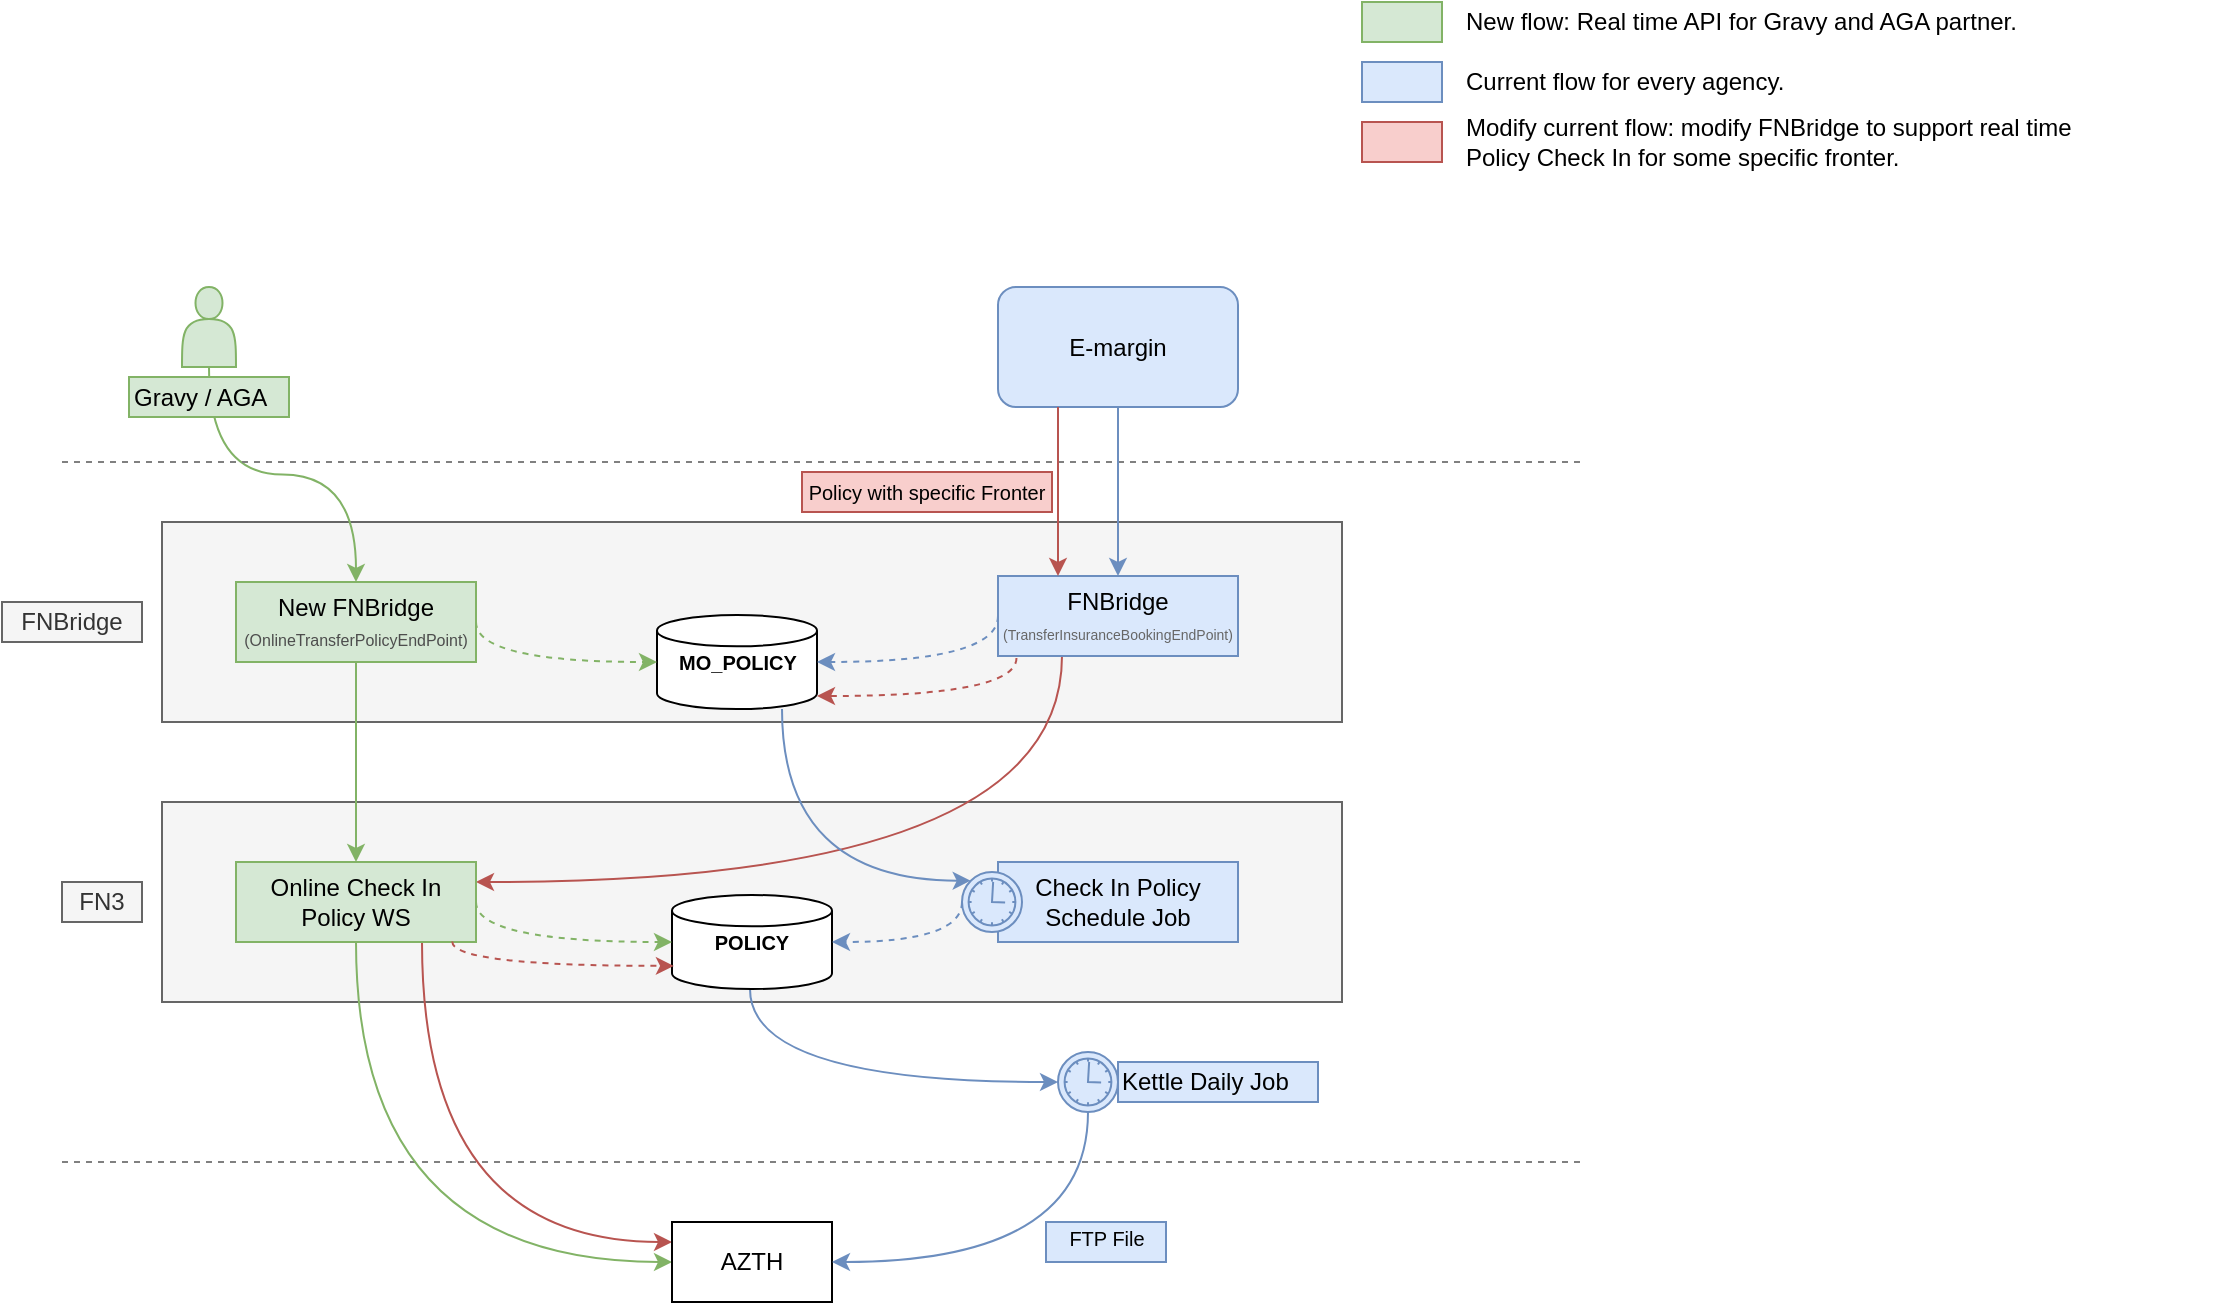 <mxfile version="10.5.3" type="github"><diagram id="kxdKC94dlKpn0LHNbHIM" name="Page-1"><mxGraphModel dx="1077" dy="633" grid="1" gridSize="10" guides="1" tooltips="1" connect="1" arrows="1" fold="1" page="1" pageScale="1" pageWidth="850" pageHeight="1100" math="0" shadow="0"><root><mxCell id="0"/><mxCell id="1" parent="0"/><mxCell id="3mwVmuwzy4nXPfia8OvA-8" value="" style="rounded=0;whiteSpace=wrap;html=1;strokeColor=#666666;fillColor=#f5f5f5;fontColor=#333333;" parent="1" vertex="1"><mxGeometry x="110" y="450" width="590" height="100" as="geometry"/></mxCell><mxCell id="3mwVmuwzy4nXPfia8OvA-11" value="" style="rounded=0;whiteSpace=wrap;html=1;strokeColor=#666666;fillColor=#f5f5f5;fontColor=#333333;" parent="1" vertex="1"><mxGeometry x="110" y="310" width="590" height="100" as="geometry"/></mxCell><mxCell id="3mwVmuwzy4nXPfia8OvA-34" style="edgeStyle=orthogonalEdgeStyle;curved=1;rounded=0;orthogonalLoop=1;jettySize=auto;html=1;fillColor=#d5e8d4;strokeColor=#82b366;" parent="1" source="3mwVmuwzy4nXPfia8OvA-1" target="3mwVmuwzy4nXPfia8OvA-6" edge="1"><mxGeometry relative="1" as="geometry"/></mxCell><mxCell id="3mwVmuwzy4nXPfia8OvA-1" value="" style="shape=actor;whiteSpace=wrap;html=1;fillColor=#d5e8d4;strokeColor=#82b366;" parent="1" vertex="1"><mxGeometry x="120" y="192.5" width="27" height="40" as="geometry"/></mxCell><mxCell id="3mwVmuwzy4nXPfia8OvA-2" value="Gravy / AGA" style="text;html=1;resizable=0;points=[];autosize=1;align=left;verticalAlign=top;spacingTop=-4;fillColor=#d5e8d4;strokeColor=#82b366;" parent="1" vertex="1"><mxGeometry x="93.5" y="237.5" width="80" height="20" as="geometry"/></mxCell><mxCell id="3mwVmuwzy4nXPfia8OvA-3" value="" style="endArrow=none;dashed=1;html=1;strokeColor=#808080;" parent="1" edge="1"><mxGeometry width="50" height="50" relative="1" as="geometry"><mxPoint x="60" y="280" as="sourcePoint"/><mxPoint x="820" y="280" as="targetPoint"/></mxGeometry></mxCell><mxCell id="3mwVmuwzy4nXPfia8OvA-4" value="" style="endArrow=none;dashed=1;html=1;strokeColor=#808080;" parent="1" edge="1"><mxGeometry width="50" height="50" relative="1" as="geometry"><mxPoint x="60" y="630" as="sourcePoint"/><mxPoint x="820" y="630" as="targetPoint"/></mxGeometry></mxCell><mxCell id="3mwVmuwzy4nXPfia8OvA-33" style="edgeStyle=orthogonalEdgeStyle;curved=1;rounded=0;orthogonalLoop=1;jettySize=auto;html=1;fillColor=#dae8fc;strokeColor=#6c8ebf;" parent="1" source="3mwVmuwzy4nXPfia8OvA-5" target="3mwVmuwzy4nXPfia8OvA-7" edge="1"><mxGeometry relative="1" as="geometry"/></mxCell><mxCell id="3mwVmuwzy4nXPfia8OvA-5" value="E-margin" style="rounded=1;whiteSpace=wrap;html=1;fillColor=#dae8fc;strokeColor=#6c8ebf;" parent="1" vertex="1"><mxGeometry x="528" y="192.5" width="120" height="60" as="geometry"/></mxCell><mxCell id="3mwVmuwzy4nXPfia8OvA-26" style="edgeStyle=orthogonalEdgeStyle;curved=1;rounded=0;orthogonalLoop=1;jettySize=auto;html=1;fillColor=#d5e8d4;strokeColor=#82b366;" parent="1" source="3mwVmuwzy4nXPfia8OvA-6" target="3mwVmuwzy4nXPfia8OvA-12" edge="1"><mxGeometry relative="1" as="geometry"/></mxCell><mxCell id="3mwVmuwzy4nXPfia8OvA-6" value="New FNBridge&lt;br&gt;&lt;font style=&quot;font-size: 8px&quot; color=&quot;#4d4d4d&quot;&gt;(&lt;span&gt;OnlineTransferPolicyEndPoint&lt;/span&gt;&lt;span&gt;)&lt;/span&gt;&lt;/font&gt;&lt;br&gt;" style="rounded=0;whiteSpace=wrap;html=1;fillColor=#d5e8d4;strokeColor=#82b366;" parent="1" vertex="1"><mxGeometry x="147" y="340" width="120" height="40" as="geometry"/></mxCell><mxCell id="3mwVmuwzy4nXPfia8OvA-39" style="edgeStyle=orthogonalEdgeStyle;curved=1;rounded=0;orthogonalLoop=1;jettySize=auto;html=1;entryX=1;entryY=0.25;entryDx=0;entryDy=0;strokeColor=#b85450;fillColor=#f8cecc;" parent="1" source="3mwVmuwzy4nXPfia8OvA-7" target="3mwVmuwzy4nXPfia8OvA-12" edge="1"><mxGeometry relative="1" as="geometry"><Array as="points"><mxPoint x="560" y="490"/></Array></mxGeometry></mxCell><mxCell id="3mwVmuwzy4nXPfia8OvA-7" value="FNBridge&lt;br&gt;&lt;font style=&quot;font-size: 7px&quot; color=&quot;#666666&quot;&gt;(&lt;span&gt;TransferInsuranceBookingEndPoint&lt;/span&gt;&lt;span&gt;)&lt;/span&gt;&lt;/font&gt;&lt;br&gt;" style="rounded=0;whiteSpace=wrap;html=1;fillColor=#dae8fc;strokeColor=#6c8ebf;" parent="1" vertex="1"><mxGeometry x="528" y="337" width="120" height="40" as="geometry"/></mxCell><mxCell id="3mwVmuwzy4nXPfia8OvA-29" style="edgeStyle=orthogonalEdgeStyle;curved=1;rounded=0;orthogonalLoop=1;jettySize=auto;html=1;entryX=0;entryY=0.5;entryDx=0;entryDy=0;fillColor=#d5e8d4;strokeColor=#82b366;" parent="1" source="3mwVmuwzy4nXPfia8OvA-12" target="3mwVmuwzy4nXPfia8OvA-16" edge="1"><mxGeometry relative="1" as="geometry"><Array as="points"><mxPoint x="207" y="680"/></Array></mxGeometry></mxCell><mxCell id="3mwVmuwzy4nXPfia8OvA-40" style="edgeStyle=orthogonalEdgeStyle;curved=1;rounded=0;orthogonalLoop=1;jettySize=auto;html=1;entryX=0;entryY=0.25;entryDx=0;entryDy=0;strokeColor=#b85450;fillColor=#f8cecc;" parent="1" source="3mwVmuwzy4nXPfia8OvA-12" target="3mwVmuwzy4nXPfia8OvA-16" edge="1"><mxGeometry relative="1" as="geometry"><Array as="points"><mxPoint x="240" y="670"/></Array></mxGeometry></mxCell><mxCell id="3mwVmuwzy4nXPfia8OvA-12" value="Online Check In Policy WS" style="rounded=0;whiteSpace=wrap;html=1;fillColor=#d5e8d4;strokeColor=#82b366;" parent="1" vertex="1"><mxGeometry x="147" y="480" width="120" height="40" as="geometry"/></mxCell><mxCell id="3mwVmuwzy4nXPfia8OvA-13" value="Check In Policy Schedule Job" style="rounded=0;whiteSpace=wrap;html=1;fillColor=#dae8fc;strokeColor=#6c8ebf;" parent="1" vertex="1"><mxGeometry x="528" y="480" width="120" height="40" as="geometry"/></mxCell><mxCell id="3mwVmuwzy4nXPfia8OvA-14" value="" style="shape=mxgraph.bpmn.shape;html=1;verticalLabelPosition=bottom;labelBackgroundColor=#ffffff;verticalAlign=top;align=center;perimeter=ellipsePerimeter;outlineConnect=0;outline=standard;symbol=timer;fillColor=#dae8fc;strokeColor=#6c8ebf;" parent="1" vertex="1"><mxGeometry x="510" y="485" width="30" height="30" as="geometry"/></mxCell><mxCell id="3mwVmuwzy4nXPfia8OvA-36" style="edgeStyle=orthogonalEdgeStyle;curved=1;rounded=0;orthogonalLoop=1;jettySize=auto;html=1;entryX=0.145;entryY=0.145;entryDx=0;entryDy=0;fillColor=#dae8fc;strokeColor=#6c8ebf;entryPerimeter=0;" parent="1" source="3mwVmuwzy4nXPfia8OvA-15" target="3mwVmuwzy4nXPfia8OvA-14" edge="1"><mxGeometry relative="1" as="geometry"><Array as="points"><mxPoint x="420" y="489"/></Array></mxGeometry></mxCell><mxCell id="3mwVmuwzy4nXPfia8OvA-15" value="MO_POLICY" style="strokeWidth=1;html=1;shape=mxgraph.flowchart.database;whiteSpace=wrap;fontSize=10;fontStyle=1" parent="1" vertex="1"><mxGeometry x="357.5" y="356.5" width="80" height="47" as="geometry"/></mxCell><mxCell id="3mwVmuwzy4nXPfia8OvA-16" value="AZTH" style="rounded=0;whiteSpace=wrap;html=1;strokeWidth=1;" parent="1" vertex="1"><mxGeometry x="365" y="660" width="80" height="40" as="geometry"/></mxCell><mxCell id="3mwVmuwzy4nXPfia8OvA-31" style="edgeStyle=orthogonalEdgeStyle;curved=1;rounded=0;orthogonalLoop=1;jettySize=auto;html=1;entryX=0;entryY=0.5;entryDx=0;entryDy=0;fillColor=#dae8fc;strokeColor=#6c8ebf;" parent="1" source="3mwVmuwzy4nXPfia8OvA-17" target="3mwVmuwzy4nXPfia8OvA-20" edge="1"><mxGeometry relative="1" as="geometry"><Array as="points"><mxPoint x="404" y="590"/></Array></mxGeometry></mxCell><mxCell id="3mwVmuwzy4nXPfia8OvA-17" value="POLICY" style="strokeWidth=1;html=1;shape=mxgraph.flowchart.database;whiteSpace=wrap;fontSize=10;fontStyle=1" parent="1" vertex="1"><mxGeometry x="365" y="496.5" width="80" height="47" as="geometry"/></mxCell><mxCell id="3mwVmuwzy4nXPfia8OvA-18" value="FNBridge" style="text;html=1;strokeColor=#666666;fillColor=#f5f5f5;align=center;verticalAlign=middle;whiteSpace=wrap;rounded=0;fontColor=#333333;" parent="1" vertex="1"><mxGeometry x="30" y="350" width="70" height="20" as="geometry"/></mxCell><mxCell id="3mwVmuwzy4nXPfia8OvA-19" value="FN3" style="text;html=1;strokeColor=#666666;fillColor=#f5f5f5;align=center;verticalAlign=middle;whiteSpace=wrap;rounded=0;fontColor=#333333;" parent="1" vertex="1"><mxGeometry x="60" y="490" width="40" height="20" as="geometry"/></mxCell><mxCell id="3mwVmuwzy4nXPfia8OvA-32" style="edgeStyle=orthogonalEdgeStyle;curved=1;rounded=0;orthogonalLoop=1;jettySize=auto;html=1;entryX=1;entryY=0.5;entryDx=0;entryDy=0;fillColor=#dae8fc;strokeColor=#6c8ebf;" parent="1" source="3mwVmuwzy4nXPfia8OvA-20" target="3mwVmuwzy4nXPfia8OvA-16" edge="1"><mxGeometry relative="1" as="geometry"><Array as="points"><mxPoint x="573" y="680"/></Array></mxGeometry></mxCell><mxCell id="3mwVmuwzy4nXPfia8OvA-20" value="" style="shape=mxgraph.bpmn.shape;html=1;verticalLabelPosition=bottom;labelBackgroundColor=#ffffff;verticalAlign=top;align=center;perimeter=ellipsePerimeter;outlineConnect=0;outline=standard;symbol=timer;fillColor=#dae8fc;strokeColor=#6c8ebf;" parent="1" vertex="1"><mxGeometry x="558" y="575" width="30" height="30" as="geometry"/></mxCell><mxCell id="3mwVmuwzy4nXPfia8OvA-21" value="Kettle Daily Job" style="text;html=1;resizable=0;points=[];autosize=1;align=left;verticalAlign=top;spacingTop=-4;fillColor=#dae8fc;strokeColor=#6c8ebf;" parent="1" vertex="1"><mxGeometry x="588" y="580" width="100" height="20" as="geometry"/></mxCell><mxCell id="3mwVmuwzy4nXPfia8OvA-24" value="" style="endArrow=classic;html=1;entryX=0;entryY=0.5;entryDx=0;entryDy=0;entryPerimeter=0;exitX=1;exitY=0.5;exitDx=0;exitDy=0;edgeStyle=orthogonalEdgeStyle;curved=1;fillColor=#d5e8d4;strokeColor=#82b366;dashed=1;" parent="1" source="3mwVmuwzy4nXPfia8OvA-6" target="3mwVmuwzy4nXPfia8OvA-15" edge="1"><mxGeometry width="50" height="50" relative="1" as="geometry"><mxPoint x="240" y="380" as="sourcePoint"/><mxPoint x="290" y="330" as="targetPoint"/><Array as="points"><mxPoint x="267" y="380"/></Array></mxGeometry></mxCell><mxCell id="3mwVmuwzy4nXPfia8OvA-25" value="" style="endArrow=classic;html=1;entryX=1;entryY=0.5;entryDx=0;entryDy=0;entryPerimeter=0;exitX=0;exitY=0.5;exitDx=0;exitDy=0;edgeStyle=orthogonalEdgeStyle;curved=1;fillColor=#dae8fc;strokeColor=#6c8ebf;dashed=1;" parent="1" source="3mwVmuwzy4nXPfia8OvA-7" target="3mwVmuwzy4nXPfia8OvA-15" edge="1"><mxGeometry width="50" height="50" relative="1" as="geometry"><mxPoint x="520" y="300" as="sourcePoint"/><mxPoint x="500" y="340" as="targetPoint"/><Array as="points"><mxPoint x="528" y="380"/></Array></mxGeometry></mxCell><mxCell id="3mwVmuwzy4nXPfia8OvA-27" value="" style="endArrow=classic;html=1;entryX=0;entryY=0.5;entryDx=0;entryDy=0;entryPerimeter=0;exitX=1;exitY=0.5;exitDx=0;exitDy=0;edgeStyle=orthogonalEdgeStyle;curved=1;fillColor=#d5e8d4;strokeColor=#82b366;dashed=1;" parent="1" source="3mwVmuwzy4nXPfia8OvA-12" target="3mwVmuwzy4nXPfia8OvA-17" edge="1"><mxGeometry width="50" height="50" relative="1" as="geometry"><mxPoint x="280" y="570" as="sourcePoint"/><mxPoint x="330" y="520" as="targetPoint"/><Array as="points"><mxPoint x="267" y="520"/></Array></mxGeometry></mxCell><mxCell id="3mwVmuwzy4nXPfia8OvA-28" value="" style="endArrow=classic;html=1;entryX=1;entryY=0.5;entryDx=0;entryDy=0;entryPerimeter=0;exitX=0;exitY=0.5;exitDx=0;exitDy=0;edgeStyle=orthogonalEdgeStyle;curved=1;fillColor=#dae8fc;strokeColor=#6c8ebf;dashed=1;" parent="1" source="3mwVmuwzy4nXPfia8OvA-14" target="3mwVmuwzy4nXPfia8OvA-17" edge="1"><mxGeometry width="50" height="50" relative="1" as="geometry"><mxPoint x="460" y="560" as="sourcePoint"/><mxPoint x="510" y="510" as="targetPoint"/><Array as="points"><mxPoint x="510" y="520"/></Array></mxGeometry></mxCell><mxCell id="3mwVmuwzy4nXPfia8OvA-37" value="" style="endArrow=classic;html=1;strokeColor=#b85450;exitX=0.25;exitY=1;exitDx=0;exitDy=0;entryX=0.25;entryY=0;entryDx=0;entryDy=0;fillColor=#f8cecc;" parent="1" source="3mwVmuwzy4nXPfia8OvA-5" target="3mwVmuwzy4nXPfia8OvA-7" edge="1"><mxGeometry width="50" height="50" relative="1" as="geometry"><mxPoint x="420" y="240" as="sourcePoint"/><mxPoint x="470" y="190" as="targetPoint"/></mxGeometry></mxCell><mxCell id="3mwVmuwzy4nXPfia8OvA-38" value="" style="endArrow=classic;html=1;dashed=1;strokeColor=#b85450;exitX=0.077;exitY=1.024;exitDx=0;exitDy=0;exitPerimeter=0;fillColor=#f8cecc;edgeStyle=orthogonalEdgeStyle;curved=1;" parent="1" source="3mwVmuwzy4nXPfia8OvA-7" target="3mwVmuwzy4nXPfia8OvA-15" edge="1"><mxGeometry width="50" height="50" relative="1" as="geometry"><mxPoint x="390" y="240" as="sourcePoint"/><mxPoint x="440" y="190" as="targetPoint"/><Array as="points"><mxPoint x="537" y="397"/></Array></mxGeometry></mxCell><mxCell id="3mwVmuwzy4nXPfia8OvA-41" value="" style="endArrow=classic;html=1;strokeColor=#b85450;entryX=0.012;entryY=0.754;entryDx=0;entryDy=0;entryPerimeter=0;exitX=0.901;exitY=0.994;exitDx=0;exitDy=0;exitPerimeter=0;edgeStyle=orthogonalEdgeStyle;curved=1;fillColor=#f8cecc;dashed=1;" parent="1" source="3mwVmuwzy4nXPfia8OvA-12" target="3mwVmuwzy4nXPfia8OvA-17" edge="1"><mxGeometry width="50" height="50" relative="1" as="geometry"><mxPoint x="300" y="580" as="sourcePoint"/><mxPoint x="350" y="530" as="targetPoint"/><Array as="points"><mxPoint x="255" y="532"/></Array></mxGeometry></mxCell><mxCell id="3mwVmuwzy4nXPfia8OvA-42" value="Policy with specific Fronter" style="text;html=1;strokeColor=#b85450;fillColor=#f8cecc;align=center;verticalAlign=middle;whiteSpace=wrap;rounded=0;fontSize=10;" parent="1" vertex="1"><mxGeometry x="430" y="285" width="125" height="20" as="geometry"/></mxCell><mxCell id="ImVkE3CuWhNaTRcYGPi3-1" value="FTP File" style="text;html=1;resizable=0;points=[];autosize=1;align=center;verticalAlign=top;spacingTop=-4;fillColor=#dae8fc;strokeColor=#6c8ebf;fontSize=10;" parent="1" vertex="1"><mxGeometry x="552" y="660" width="60" height="20" as="geometry"/></mxCell><mxCell id="wA9Q8dMJNd7GxEUMR01_-1" value="" style="rounded=0;whiteSpace=wrap;html=1;fillColor=#dae8fc;strokeColor=#6c8ebf;" vertex="1" parent="1"><mxGeometry x="710" y="80" width="40" height="20" as="geometry"/></mxCell><mxCell id="wA9Q8dMJNd7GxEUMR01_-2" value="" style="rounded=0;whiteSpace=wrap;html=1;fillColor=#f8cecc;strokeColor=#b85450;" vertex="1" parent="1"><mxGeometry x="710" y="110" width="40" height="20" as="geometry"/></mxCell><mxCell id="wA9Q8dMJNd7GxEUMR01_-3" value="" style="rounded=0;whiteSpace=wrap;html=1;fillColor=#d5e8d4;strokeColor=#82b366;" vertex="1" parent="1"><mxGeometry x="710" y="50" width="40" height="20" as="geometry"/></mxCell><mxCell id="wA9Q8dMJNd7GxEUMR01_-4" value="New flow: Real time API for Gravy and AGA partner." style="text;html=1;strokeColor=none;fillColor=none;align=left;verticalAlign=middle;whiteSpace=wrap;rounded=0;" vertex="1" parent="1"><mxGeometry x="760" y="50" width="380" height="20" as="geometry"/></mxCell><mxCell id="wA9Q8dMJNd7GxEUMR01_-5" value="Current flow for every agency." style="text;html=1;strokeColor=none;fillColor=none;align=left;verticalAlign=middle;whiteSpace=wrap;rounded=0;" vertex="1" parent="1"><mxGeometry x="760" y="80" width="220" height="20" as="geometry"/></mxCell><mxCell id="wA9Q8dMJNd7GxEUMR01_-6" value="Modify current flow: modify FNBridge to support real time Policy Check In for some specific fronter." style="text;html=1;strokeColor=none;fillColor=none;align=left;verticalAlign=middle;whiteSpace=wrap;rounded=0;" vertex="1" parent="1"><mxGeometry x="760" y="110" width="330" height="20" as="geometry"/></mxCell></root></mxGraphModel></diagram></mxfile>